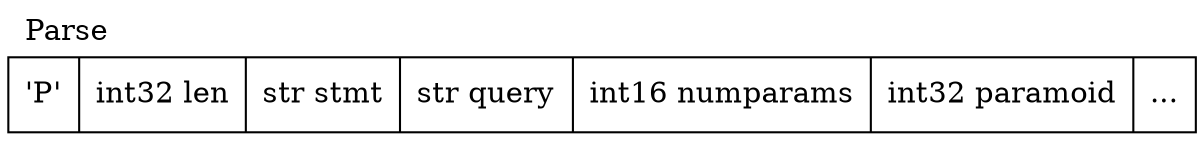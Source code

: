 graph Parse {
      label=Parse;
      labelloc=t;
      labeljust=l;
      node [shape=record];
      struct1 [label="'P'|int32 len|str stmt|str query|int16 numparams|int32 paramoid|..."];
}
